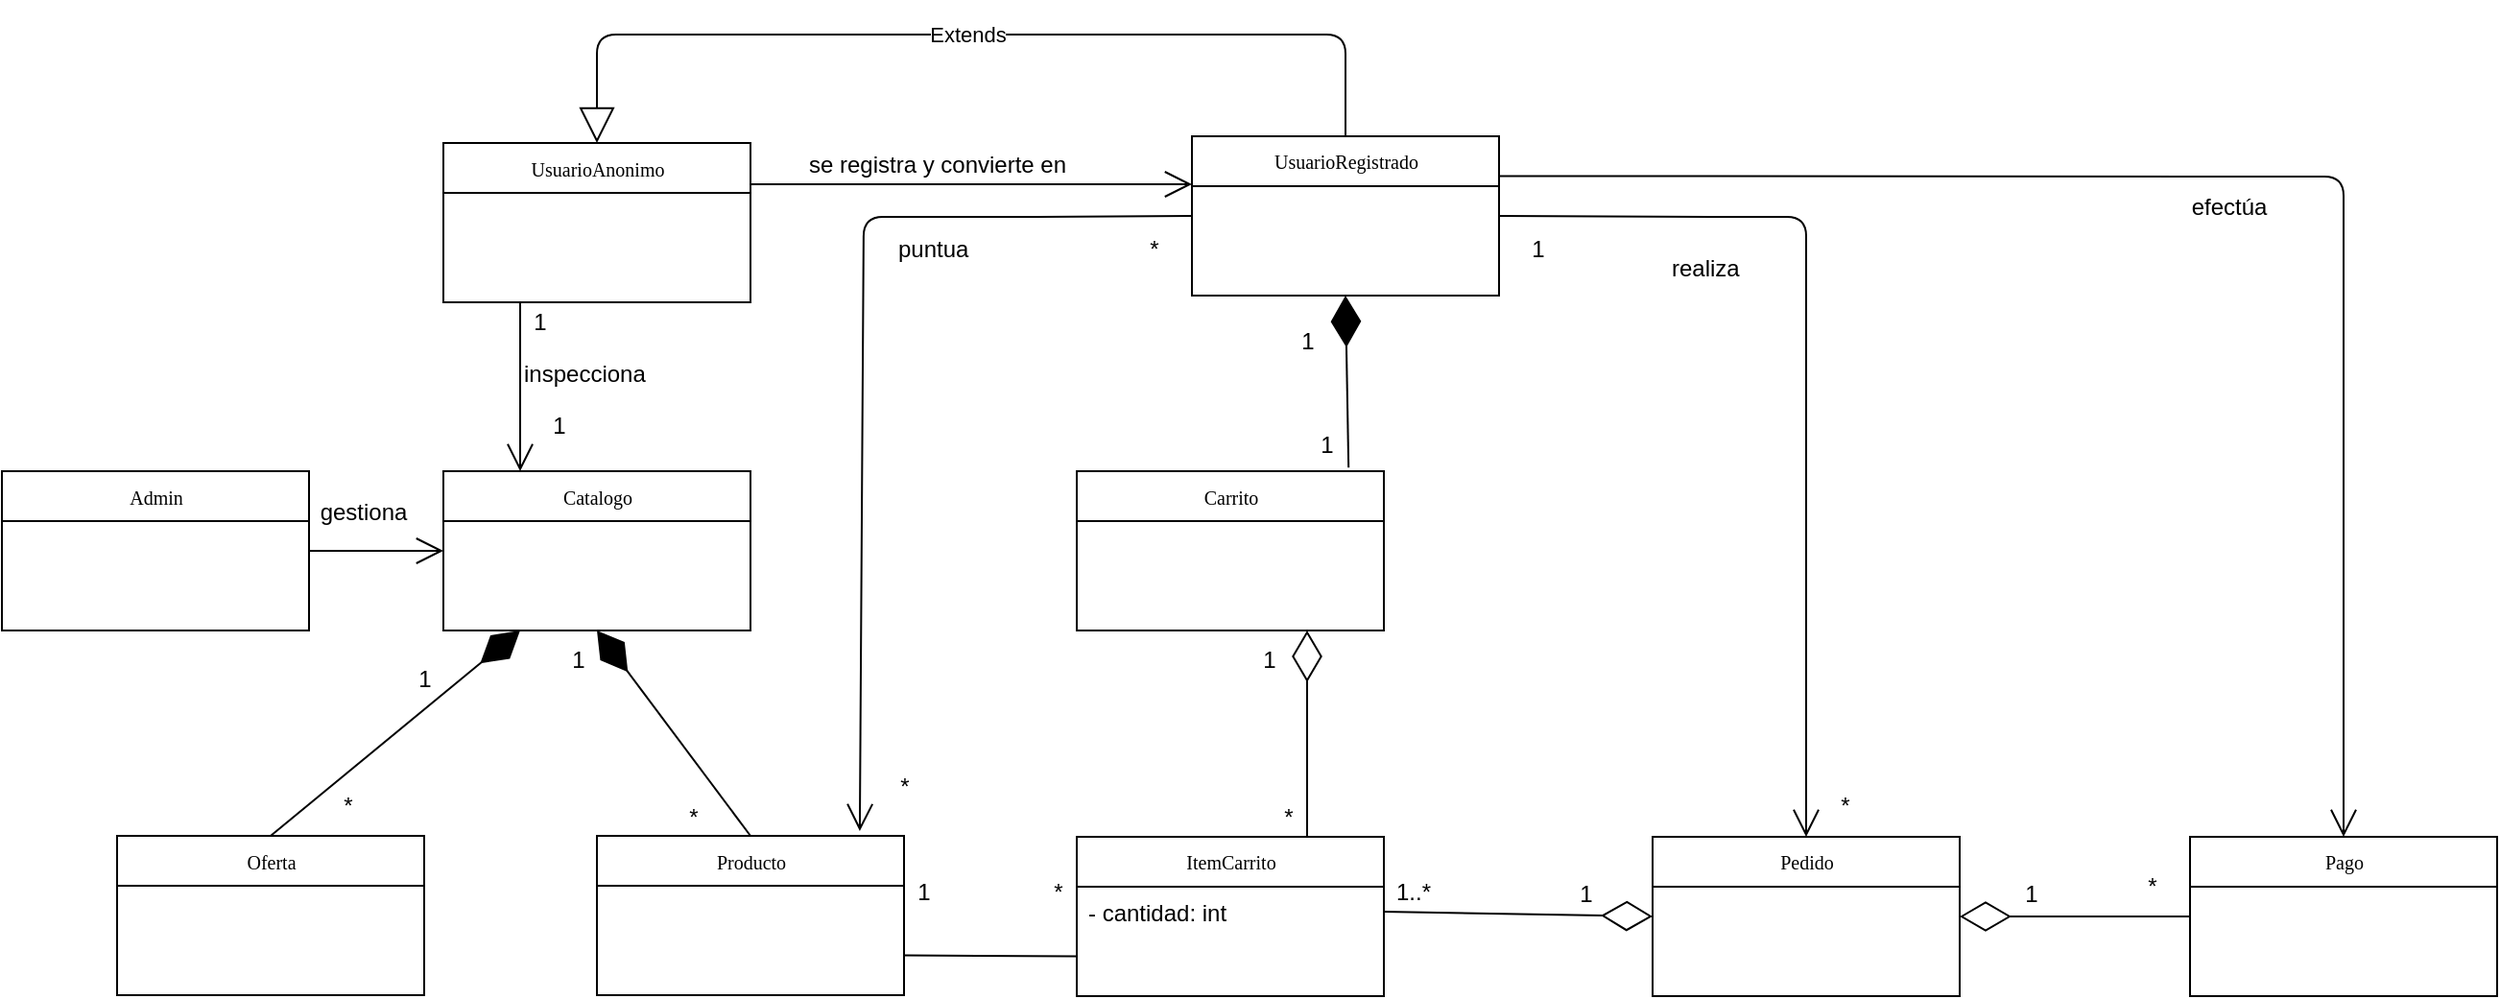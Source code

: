 <mxfile version="11.3.2" type="device" pages="1"><diagram name="Page-1" id="c4acf3e9-155e-7222-9cf6-157b1a14988f"><mxGraphModel dx="513" dy="736" grid="1" gridSize="10" guides="1" tooltips="1" connect="1" arrows="1" fold="1" page="1" pageScale="1" pageWidth="850" pageHeight="1100" background="#ffffff" math="0" shadow="0"><root><mxCell id="0"/><mxCell id="1" parent="0"/><mxCell id="fxx0igBGm_GdEvyKe-AB-2" value="UsuarioRegistrado" style="swimlane;html=1;fontStyle=0;childLayout=stackLayout;horizontal=1;startSize=26;fillColor=none;horizontalStack=0;resizeParent=1;resizeLast=0;collapsible=1;marginBottom=0;swimlaneFillColor=#ffffff;rounded=0;shadow=0;comic=0;labelBackgroundColor=none;strokeColor=#000000;strokeWidth=1;fontFamily=Verdana;fontSize=10;fontColor=#000000;align=center;" vertex="1" parent="1"><mxGeometry x="1490" y="133" width="160" height="83" as="geometry"><mxRectangle x="935" y="250" width="120" height="26" as="alternateBounds"/></mxGeometry></mxCell><mxCell id="fxx0igBGm_GdEvyKe-AB-29" value="UsuarioAnonimo" style="swimlane;html=1;fontStyle=0;childLayout=stackLayout;horizontal=1;startSize=26;fillColor=none;horizontalStack=0;resizeParent=1;resizeLast=0;collapsible=1;marginBottom=0;swimlaneFillColor=#ffffff;rounded=0;shadow=0;comic=0;labelBackgroundColor=none;strokeColor=#000000;strokeWidth=1;fontFamily=Verdana;fontSize=10;fontColor=#000000;align=center;" vertex="1" parent="1"><mxGeometry x="1100" y="136.5" width="160" height="83" as="geometry"><mxRectangle x="935" y="250" width="120" height="26" as="alternateBounds"/></mxGeometry></mxCell><mxCell id="fxx0igBGm_GdEvyKe-AB-33" value="Admin" style="swimlane;html=1;fontStyle=0;childLayout=stackLayout;horizontal=1;startSize=26;fillColor=none;horizontalStack=0;resizeParent=1;resizeLast=0;collapsible=1;marginBottom=0;swimlaneFillColor=#ffffff;rounded=0;shadow=0;comic=0;labelBackgroundColor=none;strokeColor=#000000;strokeWidth=1;fontFamily=Verdana;fontSize=10;fontColor=#000000;align=center;" vertex="1" parent="1"><mxGeometry x="870" y="307.5" width="160" height="83" as="geometry"><mxRectangle x="935" y="250" width="120" height="26" as="alternateBounds"/></mxGeometry></mxCell><mxCell id="fxx0igBGm_GdEvyKe-AB-37" value="Producto" style="swimlane;html=1;fontStyle=0;childLayout=stackLayout;horizontal=1;startSize=26;fillColor=none;horizontalStack=0;resizeParent=1;resizeLast=0;collapsible=1;marginBottom=0;swimlaneFillColor=#ffffff;rounded=0;shadow=0;comic=0;labelBackgroundColor=none;strokeColor=#000000;strokeWidth=1;fontFamily=Verdana;fontSize=10;fontColor=#000000;align=center;" vertex="1" parent="1"><mxGeometry x="1180" y="497.5" width="160" height="83" as="geometry"><mxRectangle x="935" y="250" width="120" height="26" as="alternateBounds"/></mxGeometry></mxCell><mxCell id="fxx0igBGm_GdEvyKe-AB-41" value="Catalogo" style="swimlane;html=1;fontStyle=0;childLayout=stackLayout;horizontal=1;startSize=26;fillColor=none;horizontalStack=0;resizeParent=1;resizeLast=0;collapsible=1;marginBottom=0;swimlaneFillColor=#ffffff;rounded=0;shadow=0;comic=0;labelBackgroundColor=none;strokeColor=#000000;strokeWidth=1;fontFamily=Verdana;fontSize=10;fontColor=#000000;align=center;" vertex="1" parent="1"><mxGeometry x="1100" y="307.5" width="160" height="83" as="geometry"><mxRectangle x="935" y="250" width="120" height="26" as="alternateBounds"/></mxGeometry></mxCell><mxCell id="fxx0igBGm_GdEvyKe-AB-44" value="Pedido" style="swimlane;html=1;fontStyle=0;childLayout=stackLayout;horizontal=1;startSize=26;fillColor=none;horizontalStack=0;resizeParent=1;resizeLast=0;collapsible=1;marginBottom=0;swimlaneFillColor=#ffffff;rounded=0;shadow=0;comic=0;labelBackgroundColor=none;strokeColor=#000000;strokeWidth=1;fontFamily=Verdana;fontSize=10;fontColor=#000000;align=center;" vertex="1" parent="1"><mxGeometry x="1730" y="498" width="160" height="83" as="geometry"><mxRectangle x="935" y="250" width="120" height="26" as="alternateBounds"/></mxGeometry></mxCell><mxCell id="fxx0igBGm_GdEvyKe-AB-47" value="Carrito" style="swimlane;html=1;fontStyle=0;childLayout=stackLayout;horizontal=1;startSize=26;fillColor=none;horizontalStack=0;resizeParent=1;resizeLast=0;collapsible=1;marginBottom=0;swimlaneFillColor=#ffffff;rounded=0;shadow=0;comic=0;labelBackgroundColor=none;strokeColor=#000000;strokeWidth=1;fontFamily=Verdana;fontSize=10;fontColor=#000000;align=center;" vertex="1" parent="1"><mxGeometry x="1430" y="307.5" width="160" height="83" as="geometry"><mxRectangle x="935" y="250" width="120" height="26" as="alternateBounds"/></mxGeometry></mxCell><mxCell id="fxx0igBGm_GdEvyKe-AB-50" value="Pago" style="swimlane;html=1;fontStyle=0;childLayout=stackLayout;horizontal=1;startSize=26;fillColor=none;horizontalStack=0;resizeParent=1;resizeLast=0;collapsible=1;marginBottom=0;swimlaneFillColor=#ffffff;rounded=0;shadow=0;comic=0;labelBackgroundColor=none;strokeColor=#000000;strokeWidth=1;fontFamily=Verdana;fontSize=10;fontColor=#000000;align=center;" vertex="1" parent="1"><mxGeometry x="2010" y="498" width="160" height="83" as="geometry"><mxRectangle x="935" y="250" width="120" height="26" as="alternateBounds"/></mxGeometry></mxCell><mxCell id="fxx0igBGm_GdEvyKe-AB-53" value="Oferta" style="swimlane;html=1;fontStyle=0;childLayout=stackLayout;horizontal=1;startSize=26;fillColor=none;horizontalStack=0;resizeParent=1;resizeLast=0;collapsible=1;marginBottom=0;swimlaneFillColor=#ffffff;rounded=0;shadow=0;comic=0;labelBackgroundColor=none;strokeColor=#000000;strokeWidth=1;fontFamily=Verdana;fontSize=10;fontColor=#000000;align=center;" vertex="1" parent="1"><mxGeometry x="930" y="497.5" width="160" height="83" as="geometry"><mxRectangle x="935" y="250" width="120" height="26" as="alternateBounds"/></mxGeometry></mxCell><mxCell id="fxx0igBGm_GdEvyKe-AB-57" value="ItemCarrito" style="swimlane;html=1;fontStyle=0;childLayout=stackLayout;horizontal=1;startSize=26;fillColor=none;horizontalStack=0;resizeParent=1;resizeLast=0;collapsible=1;marginBottom=0;swimlaneFillColor=#ffffff;rounded=0;shadow=0;comic=0;labelBackgroundColor=none;strokeColor=#000000;strokeWidth=1;fontFamily=Verdana;fontSize=10;fontColor=#000000;align=center;" vertex="1" parent="1"><mxGeometry x="1430" y="498" width="160" height="83" as="geometry"><mxRectangle x="935" y="250" width="120" height="26" as="alternateBounds"/></mxGeometry></mxCell><mxCell id="fxx0igBGm_GdEvyKe-AB-58" value="- cantidad: int" style="text;html=1;strokeColor=none;fillColor=none;align=left;verticalAlign=top;spacingLeft=4;spacingRight=4;whiteSpace=wrap;overflow=hidden;rotatable=0;points=[[0,0.5],[1,0.5]];portConstraint=eastwest;" vertex="1" parent="fxx0igBGm_GdEvyKe-AB-57"><mxGeometry y="26" width="160" height="26" as="geometry"/></mxCell><mxCell id="fxx0igBGm_GdEvyKe-AB-65" value="" style="endArrow=diamondThin;endFill=1;endSize=24;html=1;exitX=0.885;exitY=-0.022;exitDx=0;exitDy=0;exitPerimeter=0;entryX=0.5;entryY=1;entryDx=0;entryDy=0;" edge="1" parent="1" source="fxx0igBGm_GdEvyKe-AB-47" target="fxx0igBGm_GdEvyKe-AB-2"><mxGeometry width="160" relative="1" as="geometry"><mxPoint x="1360" y="240" as="sourcePoint"/><mxPoint x="1620" y="250" as="targetPoint"/></mxGeometry></mxCell><mxCell id="fxx0igBGm_GdEvyKe-AB-66" value="1" style="text;html=1;resizable=0;autosize=1;align=center;verticalAlign=middle;points=[];fillColor=none;strokeColor=none;rounded=0;" vertex="1" parent="1"><mxGeometry x="1540" y="229.5" width="20" height="20" as="geometry"/></mxCell><mxCell id="fxx0igBGm_GdEvyKe-AB-67" value="1" style="text;html=1;resizable=0;autosize=1;align=center;verticalAlign=middle;points=[];fillColor=none;strokeColor=none;rounded=0;" vertex="1" parent="1"><mxGeometry x="1550" y="283.5" width="20" height="20" as="geometry"/></mxCell><mxCell id="fxx0igBGm_GdEvyKe-AB-75" value="" style="endArrow=diamondThin;endFill=0;endSize=24;html=1;exitX=0.75;exitY=0;exitDx=0;exitDy=0;entryX=0.75;entryY=1;entryDx=0;entryDy=0;" edge="1" parent="1" source="fxx0igBGm_GdEvyKe-AB-57" target="fxx0igBGm_GdEvyKe-AB-47"><mxGeometry width="160" relative="1" as="geometry"><mxPoint x="1520" y="480" as="sourcePoint"/><mxPoint x="1530" y="410" as="targetPoint"/></mxGeometry></mxCell><mxCell id="fxx0igBGm_GdEvyKe-AB-76" value="1" style="text;html=1;resizable=0;autosize=1;align=center;verticalAlign=middle;points=[];fillColor=none;strokeColor=none;rounded=0;" vertex="1" parent="1"><mxGeometry x="1520" y="395.5" width="20" height="20" as="geometry"/></mxCell><mxCell id="fxx0igBGm_GdEvyKe-AB-77" value="&lt;div&gt;*&lt;/div&gt;" style="text;html=1;resizable=0;autosize=1;align=center;verticalAlign=middle;points=[];fillColor=none;strokeColor=none;rounded=0;" vertex="1" parent="1"><mxGeometry x="1530" y="478" width="20" height="20" as="geometry"/></mxCell><mxCell id="fxx0igBGm_GdEvyKe-AB-79" value="" style="endArrow=diamondThin;endFill=0;endSize=24;html=1;entryX=0;entryY=0.5;entryDx=0;entryDy=0;exitX=1;exitY=0.5;exitDx=0;exitDy=0;" edge="1" parent="1" source="fxx0igBGm_GdEvyKe-AB-58" target="fxx0igBGm_GdEvyKe-AB-44"><mxGeometry width="160" relative="1" as="geometry"><mxPoint x="1620" y="560" as="sourcePoint"/><mxPoint x="1690" y="560" as="targetPoint"/></mxGeometry></mxCell><mxCell id="fxx0igBGm_GdEvyKe-AB-80" value="1" style="text;html=1;resizable=0;autosize=1;align=center;verticalAlign=middle;points=[];fillColor=none;strokeColor=none;rounded=0;" vertex="1" parent="1"><mxGeometry x="1685" y="517.5" width="20" height="20" as="geometry"/></mxCell><mxCell id="fxx0igBGm_GdEvyKe-AB-81" value="1..*" style="text;html=1;resizable=0;autosize=1;align=center;verticalAlign=middle;points=[];fillColor=none;strokeColor=none;rounded=0;" vertex="1" parent="1"><mxGeometry x="1590" y="516.5" width="30" height="20" as="geometry"/></mxCell><mxCell id="fxx0igBGm_GdEvyKe-AB-84" value="realiza" style="text;html=1;resizable=0;points=[];autosize=1;align=left;verticalAlign=top;spacingTop=-4;" vertex="1" parent="1"><mxGeometry x="1738" y="192" width="50" height="20" as="geometry"/></mxCell><mxCell id="fxx0igBGm_GdEvyKe-AB-85" value="1" style="text;html=1;resizable=0;autosize=1;align=center;verticalAlign=middle;points=[];fillColor=none;strokeColor=none;rounded=0;" vertex="1" parent="1"><mxGeometry x="1660" y="181.5" width="20" height="20" as="geometry"/></mxCell><mxCell id="fxx0igBGm_GdEvyKe-AB-86" value="&lt;div&gt;*&lt;/div&gt;" style="text;html=1;resizable=0;autosize=1;align=center;verticalAlign=middle;points=[];fillColor=none;strokeColor=none;rounded=0;" vertex="1" parent="1"><mxGeometry x="1820" y="472" width="20" height="20" as="geometry"/></mxCell><mxCell id="fxx0igBGm_GdEvyKe-AB-87" value="" style="endArrow=diamondThin;endFill=0;endSize=24;html=1;entryX=1;entryY=0.5;entryDx=0;entryDy=0;exitX=0;exitY=0.5;exitDx=0;exitDy=0;" edge="1" parent="1" source="fxx0igBGm_GdEvyKe-AB-50" target="fxx0igBGm_GdEvyKe-AB-44"><mxGeometry width="160" relative="1" as="geometry"><mxPoint x="1970" y="560" as="sourcePoint"/><mxPoint x="1930" y="550" as="targetPoint"/></mxGeometry></mxCell><mxCell id="fxx0igBGm_GdEvyKe-AB-88" value="1" style="text;html=1;resizable=0;autosize=1;align=center;verticalAlign=middle;points=[];fillColor=none;strokeColor=none;rounded=0;" vertex="1" parent="1"><mxGeometry x="1917" y="517.5" width="20" height="20" as="geometry"/></mxCell><mxCell id="fxx0igBGm_GdEvyKe-AB-89" value="*" style="text;html=1;resizable=0;autosize=1;align=center;verticalAlign=middle;points=[];fillColor=none;strokeColor=none;rounded=0;" vertex="1" parent="1"><mxGeometry x="1980" y="513.5" width="20" height="20" as="geometry"/></mxCell><mxCell id="fxx0igBGm_GdEvyKe-AB-91" value="" style="endArrow=none;html=1;entryX=0;entryY=0.75;entryDx=0;entryDy=0;exitX=1;exitY=0.75;exitDx=0;exitDy=0;" edge="1" parent="1" source="fxx0igBGm_GdEvyKe-AB-37" target="fxx0igBGm_GdEvyKe-AB-57"><mxGeometry width="50" height="50" relative="1" as="geometry"><mxPoint x="1360" y="600" as="sourcePoint"/><mxPoint x="1420" y="550" as="targetPoint"/></mxGeometry></mxCell><mxCell id="fxx0igBGm_GdEvyKe-AB-92" value="1" style="text;html=1;resizable=0;autosize=1;align=center;verticalAlign=middle;points=[];fillColor=none;strokeColor=none;rounded=0;" vertex="1" parent="1"><mxGeometry x="1340" y="516.5" width="20" height="20" as="geometry"/></mxCell><mxCell id="fxx0igBGm_GdEvyKe-AB-93" value="&lt;div&gt;*&lt;/div&gt;" style="text;html=1;resizable=0;autosize=1;align=center;verticalAlign=middle;points=[];fillColor=none;strokeColor=none;rounded=0;" vertex="1" parent="1"><mxGeometry x="1410" y="516.5" width="20" height="20" as="geometry"/></mxCell><mxCell id="fxx0igBGm_GdEvyKe-AB-95" value="" style="endArrow=diamondThin;endFill=1;endSize=24;html=1;exitX=0.5;exitY=0;exitDx=0;exitDy=0;entryX=0.5;entryY=1;entryDx=0;entryDy=0;" edge="1" parent="1" source="fxx0igBGm_GdEvyKe-AB-37" target="fxx0igBGm_GdEvyKe-AB-41"><mxGeometry width="160" relative="1" as="geometry"><mxPoint x="1230" y="480" as="sourcePoint"/><mxPoint x="1230" y="400" as="targetPoint"/></mxGeometry></mxCell><mxCell id="fxx0igBGm_GdEvyKe-AB-96" value="1" style="text;html=1;resizable=0;autosize=1;align=center;verticalAlign=middle;points=[];fillColor=none;strokeColor=none;rounded=0;" vertex="1" parent="1"><mxGeometry x="1160" y="395.5" width="20" height="20" as="geometry"/></mxCell><mxCell id="fxx0igBGm_GdEvyKe-AB-97" value="&lt;div&gt;*&lt;/div&gt;" style="text;html=1;resizable=0;autosize=1;align=center;verticalAlign=middle;points=[];fillColor=none;strokeColor=none;rounded=0;" vertex="1" parent="1"><mxGeometry x="1220" y="477.5" width="20" height="20" as="geometry"/></mxCell><mxCell id="fxx0igBGm_GdEvyKe-AB-99" value="1" style="text;html=1;resizable=0;autosize=1;align=center;verticalAlign=middle;points=[];fillColor=none;strokeColor=none;rounded=0;" vertex="1" parent="1"><mxGeometry x="1140" y="219.5" width="20" height="20" as="geometry"/></mxCell><mxCell id="fxx0igBGm_GdEvyKe-AB-100" value="1" style="text;html=1;resizable=0;autosize=1;align=center;verticalAlign=middle;points=[];fillColor=none;strokeColor=none;rounded=0;" vertex="1" parent="1"><mxGeometry x="1150" y="273.5" width="20" height="20" as="geometry"/></mxCell><mxCell id="fxx0igBGm_GdEvyKe-AB-101" value="inspecciona" style="text;html=1;resizable=0;points=[];autosize=1;align=left;verticalAlign=top;spacingTop=-4;" vertex="1" parent="1"><mxGeometry x="1140" y="246.5" width="80" height="20" as="geometry"/></mxCell><mxCell id="fxx0igBGm_GdEvyKe-AB-102" value="" style="endArrow=open;endFill=1;endSize=12;html=1;exitX=0.25;exitY=1;exitDx=0;exitDy=0;entryX=0.25;entryY=0;entryDx=0;entryDy=0;" edge="1" parent="1" source="fxx0igBGm_GdEvyKe-AB-29" target="fxx0igBGm_GdEvyKe-AB-41"><mxGeometry width="160" relative="1" as="geometry"><mxPoint x="1140" y="229.5" as="sourcePoint"/><mxPoint x="1060" y="289.5" as="targetPoint"/></mxGeometry></mxCell><mxCell id="fxx0igBGm_GdEvyKe-AB-103" value="" style="endArrow=open;endFill=1;endSize=12;html=1;entryX=0.5;entryY=0;entryDx=0;entryDy=0;exitX=1;exitY=0.5;exitDx=0;exitDy=0;" edge="1" parent="1" source="fxx0igBGm_GdEvyKe-AB-2" target="fxx0igBGm_GdEvyKe-AB-44"><mxGeometry width="160" relative="1" as="geometry"><mxPoint x="1680" y="130" as="sourcePoint"/><mxPoint x="1210" y="317.5" as="targetPoint"/><Array as="points"><mxPoint x="1770" y="175"/><mxPoint x="1810" y="175"/></Array></mxGeometry></mxCell><mxCell id="fxx0igBGm_GdEvyKe-AB-108" value="Extends" style="endArrow=block;endSize=16;endFill=0;html=1;exitX=0.5;exitY=0;exitDx=0;exitDy=0;entryX=0.5;entryY=0;entryDx=0;entryDy=0;" edge="1" parent="1" source="fxx0igBGm_GdEvyKe-AB-2" target="fxx0igBGm_GdEvyKe-AB-29"><mxGeometry width="160" relative="1" as="geometry"><mxPoint x="880" y="600" as="sourcePoint"/><mxPoint x="1040" y="600" as="targetPoint"/><Array as="points"><mxPoint x="1570" y="80"/><mxPoint x="1180" y="80"/></Array></mxGeometry></mxCell><mxCell id="fxx0igBGm_GdEvyKe-AB-109" value="" style="endArrow=open;endFill=1;endSize=12;html=1;exitX=0;exitY=0.5;exitDx=0;exitDy=0;entryX=0.856;entryY=-0.03;entryDx=0;entryDy=0;entryPerimeter=0;" edge="1" parent="1" source="fxx0igBGm_GdEvyKe-AB-2" target="fxx0igBGm_GdEvyKe-AB-37"><mxGeometry width="160" relative="1" as="geometry"><mxPoint x="1450" y="150" as="sourcePoint"/><mxPoint x="1330" y="440" as="targetPoint"/><Array as="points"><mxPoint x="1400" y="175"/><mxPoint x="1319" y="175"/></Array></mxGeometry></mxCell><mxCell id="fxx0igBGm_GdEvyKe-AB-111" value="puntua" style="text;html=1;resizable=0;points=[];autosize=1;align=left;verticalAlign=top;spacingTop=-4;" vertex="1" parent="1"><mxGeometry x="1335" y="182" width="50" height="20" as="geometry"/></mxCell><mxCell id="fxx0igBGm_GdEvyKe-AB-112" value="*" style="text;html=1;resizable=0;autosize=1;align=center;verticalAlign=middle;points=[];fillColor=none;strokeColor=none;rounded=0;" vertex="1" parent="1"><mxGeometry x="1460" y="181.5" width="20" height="20" as="geometry"/></mxCell><mxCell id="fxx0igBGm_GdEvyKe-AB-113" value="&lt;div&gt;*&lt;/div&gt;" style="text;html=1;resizable=0;autosize=1;align=center;verticalAlign=middle;points=[];fillColor=none;strokeColor=none;rounded=0;" vertex="1" parent="1"><mxGeometry x="1330" y="461.5" width="20" height="20" as="geometry"/></mxCell><mxCell id="fxx0igBGm_GdEvyKe-AB-115" value="" style="endArrow=diamondThin;endFill=1;endSize=24;html=1;exitX=0.5;exitY=0;exitDx=0;exitDy=0;entryX=0.25;entryY=1;entryDx=0;entryDy=0;" edge="1" parent="1" source="fxx0igBGm_GdEvyKe-AB-53" target="fxx0igBGm_GdEvyKe-AB-41"><mxGeometry width="160" relative="1" as="geometry"><mxPoint x="1270" y="507.5" as="sourcePoint"/><mxPoint x="1190" y="400.5" as="targetPoint"/></mxGeometry></mxCell><mxCell id="fxx0igBGm_GdEvyKe-AB-116" value="1" style="text;html=1;resizable=0;autosize=1;align=center;verticalAlign=middle;points=[];fillColor=none;strokeColor=none;rounded=0;" vertex="1" parent="1"><mxGeometry x="1080" y="405.5" width="20" height="20" as="geometry"/></mxCell><mxCell id="fxx0igBGm_GdEvyKe-AB-117" value="&lt;div&gt;*&lt;/div&gt;" style="text;html=1;resizable=0;autosize=1;align=center;verticalAlign=middle;points=[];fillColor=none;strokeColor=none;rounded=0;" vertex="1" parent="1"><mxGeometry x="1040" y="472" width="20" height="20" as="geometry"/></mxCell><mxCell id="fxx0igBGm_GdEvyKe-AB-118" value="" style="endArrow=open;endFill=1;endSize=12;html=1;exitX=1;exitY=0.5;exitDx=0;exitDy=0;entryX=0;entryY=0.5;entryDx=0;entryDy=0;" edge="1" parent="1" source="fxx0igBGm_GdEvyKe-AB-33" target="fxx0igBGm_GdEvyKe-AB-41"><mxGeometry width="160" relative="1" as="geometry"><mxPoint x="1150" y="229.5" as="sourcePoint"/><mxPoint x="1150" y="317.5" as="targetPoint"/></mxGeometry></mxCell><mxCell id="fxx0igBGm_GdEvyKe-AB-119" value="gestiona" style="text;html=1;resizable=0;points=[];align=center;verticalAlign=middle;labelBackgroundColor=#ffffff;" vertex="1" connectable="0" parent="fxx0igBGm_GdEvyKe-AB-118"><mxGeometry x="-0.214" relative="1" as="geometry"><mxPoint y="-20" as="offset"/></mxGeometry></mxCell><mxCell id="fxx0igBGm_GdEvyKe-AB-120" value="" style="endArrow=open;endFill=1;endSize=12;html=1;exitX=1;exitY=0.5;exitDx=0;exitDy=0;" edge="1" parent="1"><mxGeometry width="160" relative="1" as="geometry"><mxPoint x="1260" y="158" as="sourcePoint"/><mxPoint x="1490" y="158" as="targetPoint"/></mxGeometry></mxCell><mxCell id="fxx0igBGm_GdEvyKe-AB-121" value="se registra y convierte en" style="text;html=1;resizable=0;points=[];align=center;verticalAlign=middle;labelBackgroundColor=#ffffff;" vertex="1" connectable="0" parent="fxx0igBGm_GdEvyKe-AB-120"><mxGeometry x="-0.417" relative="1" as="geometry"><mxPoint x="30" y="-10" as="offset"/></mxGeometry></mxCell><mxCell id="fxx0igBGm_GdEvyKe-AB-122" value="" style="endArrow=open;endFill=1;endSize=12;html=1;entryX=0.5;entryY=0;entryDx=0;entryDy=0;exitX=1;exitY=0.25;exitDx=0;exitDy=0;" edge="1" parent="1" source="fxx0igBGm_GdEvyKe-AB-2" target="fxx0igBGm_GdEvyKe-AB-50"><mxGeometry width="160" relative="1" as="geometry"><mxPoint x="1660" y="184.5" as="sourcePoint"/><mxPoint x="1820" y="508" as="targetPoint"/><Array as="points"><mxPoint x="2090" y="154"/></Array></mxGeometry></mxCell><mxCell id="fxx0igBGm_GdEvyKe-AB-123" value="efectúa" style="text;html=1;resizable=0;points=[];align=center;verticalAlign=middle;labelBackgroundColor=#ffffff;" vertex="1" connectable="0" parent="fxx0igBGm_GdEvyKe-AB-122"><mxGeometry x="0.066" y="1" relative="1" as="geometry"><mxPoint x="-38" y="17" as="offset"/></mxGeometry></mxCell></root></mxGraphModel></diagram></mxfile>